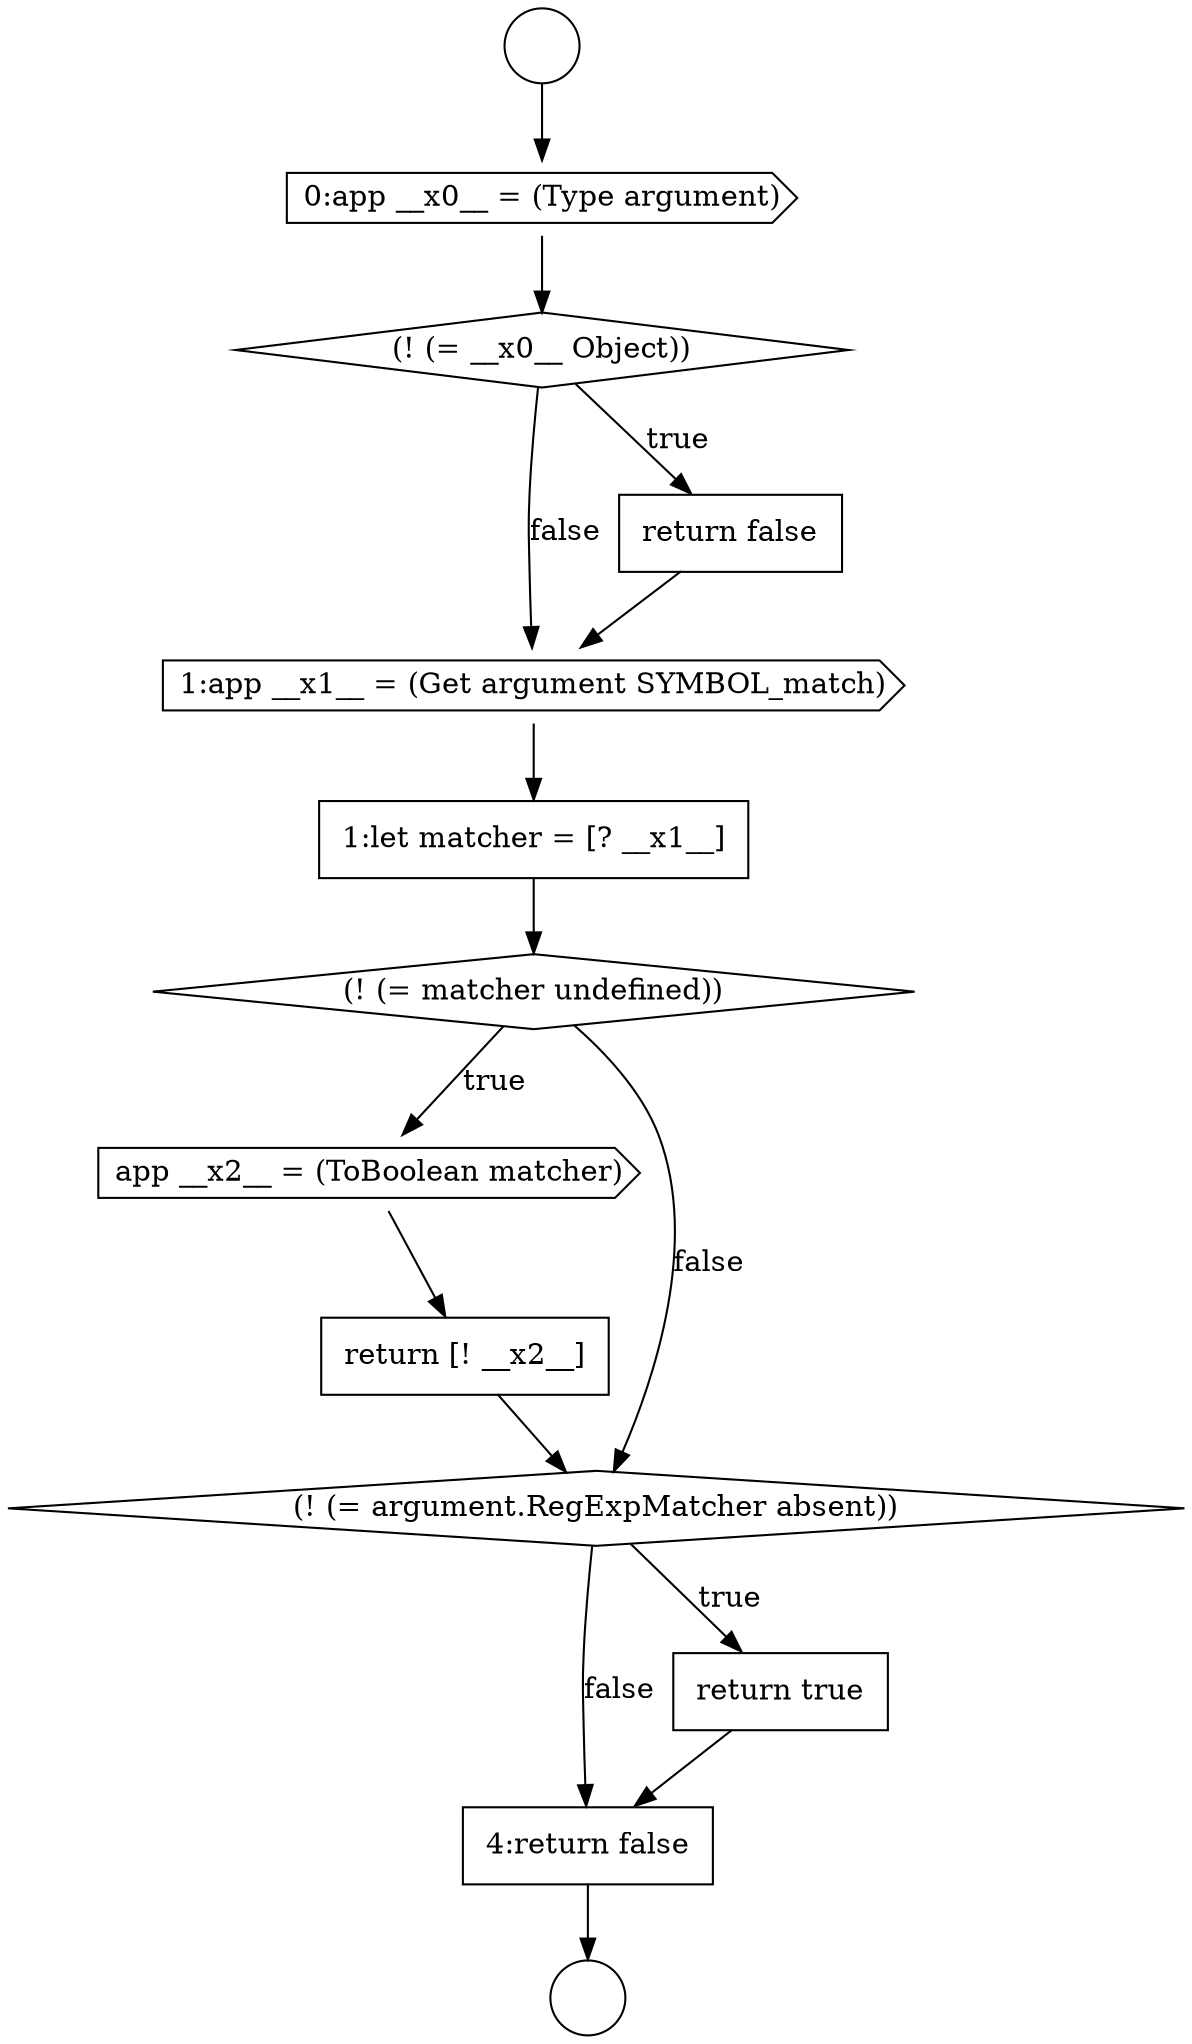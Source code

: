 digraph {
  node762 [shape=circle label=" " color="black" fillcolor="white" style=filled]
  node770 [shape=cds, label=<<font color="black">app __x2__ = (ToBoolean matcher)</font>> color="black" fillcolor="white" style=filled]
  node772 [shape=diamond, label=<<font color="black">(! (= argument.RegExpMatcher absent))</font>> color="black" fillcolor="white" style=filled]
  node764 [shape=cds, label=<<font color="black">0:app __x0__ = (Type argument)</font>> color="black" fillcolor="white" style=filled]
  node769 [shape=diamond, label=<<font color="black">(! (= matcher undefined))</font>> color="black" fillcolor="white" style=filled]
  node768 [shape=none, margin=0, label=<<font color="black">
    <table border="0" cellborder="1" cellspacing="0" cellpadding="10">
      <tr><td align="left">1:let matcher = [? __x1__]</td></tr>
    </table>
  </font>> color="black" fillcolor="white" style=filled]
  node771 [shape=none, margin=0, label=<<font color="black">
    <table border="0" cellborder="1" cellspacing="0" cellpadding="10">
      <tr><td align="left">return [! __x2__]</td></tr>
    </table>
  </font>> color="black" fillcolor="white" style=filled]
  node763 [shape=circle label=" " color="black" fillcolor="white" style=filled]
  node767 [shape=cds, label=<<font color="black">1:app __x1__ = (Get argument SYMBOL_match)</font>> color="black" fillcolor="white" style=filled]
  node766 [shape=none, margin=0, label=<<font color="black">
    <table border="0" cellborder="1" cellspacing="0" cellpadding="10">
      <tr><td align="left">return false</td></tr>
    </table>
  </font>> color="black" fillcolor="white" style=filled]
  node774 [shape=none, margin=0, label=<<font color="black">
    <table border="0" cellborder="1" cellspacing="0" cellpadding="10">
      <tr><td align="left">4:return false</td></tr>
    </table>
  </font>> color="black" fillcolor="white" style=filled]
  node765 [shape=diamond, label=<<font color="black">(! (= __x0__ Object))</font>> color="black" fillcolor="white" style=filled]
  node773 [shape=none, margin=0, label=<<font color="black">
    <table border="0" cellborder="1" cellspacing="0" cellpadding="10">
      <tr><td align="left">return true</td></tr>
    </table>
  </font>> color="black" fillcolor="white" style=filled]
  node770 -> node771 [ color="black"]
  node773 -> node774 [ color="black"]
  node766 -> node767 [ color="black"]
  node774 -> node763 [ color="black"]
  node772 -> node773 [label=<<font color="black">true</font>> color="black"]
  node772 -> node774 [label=<<font color="black">false</font>> color="black"]
  node768 -> node769 [ color="black"]
  node762 -> node764 [ color="black"]
  node764 -> node765 [ color="black"]
  node767 -> node768 [ color="black"]
  node765 -> node766 [label=<<font color="black">true</font>> color="black"]
  node765 -> node767 [label=<<font color="black">false</font>> color="black"]
  node771 -> node772 [ color="black"]
  node769 -> node770 [label=<<font color="black">true</font>> color="black"]
  node769 -> node772 [label=<<font color="black">false</font>> color="black"]
}
